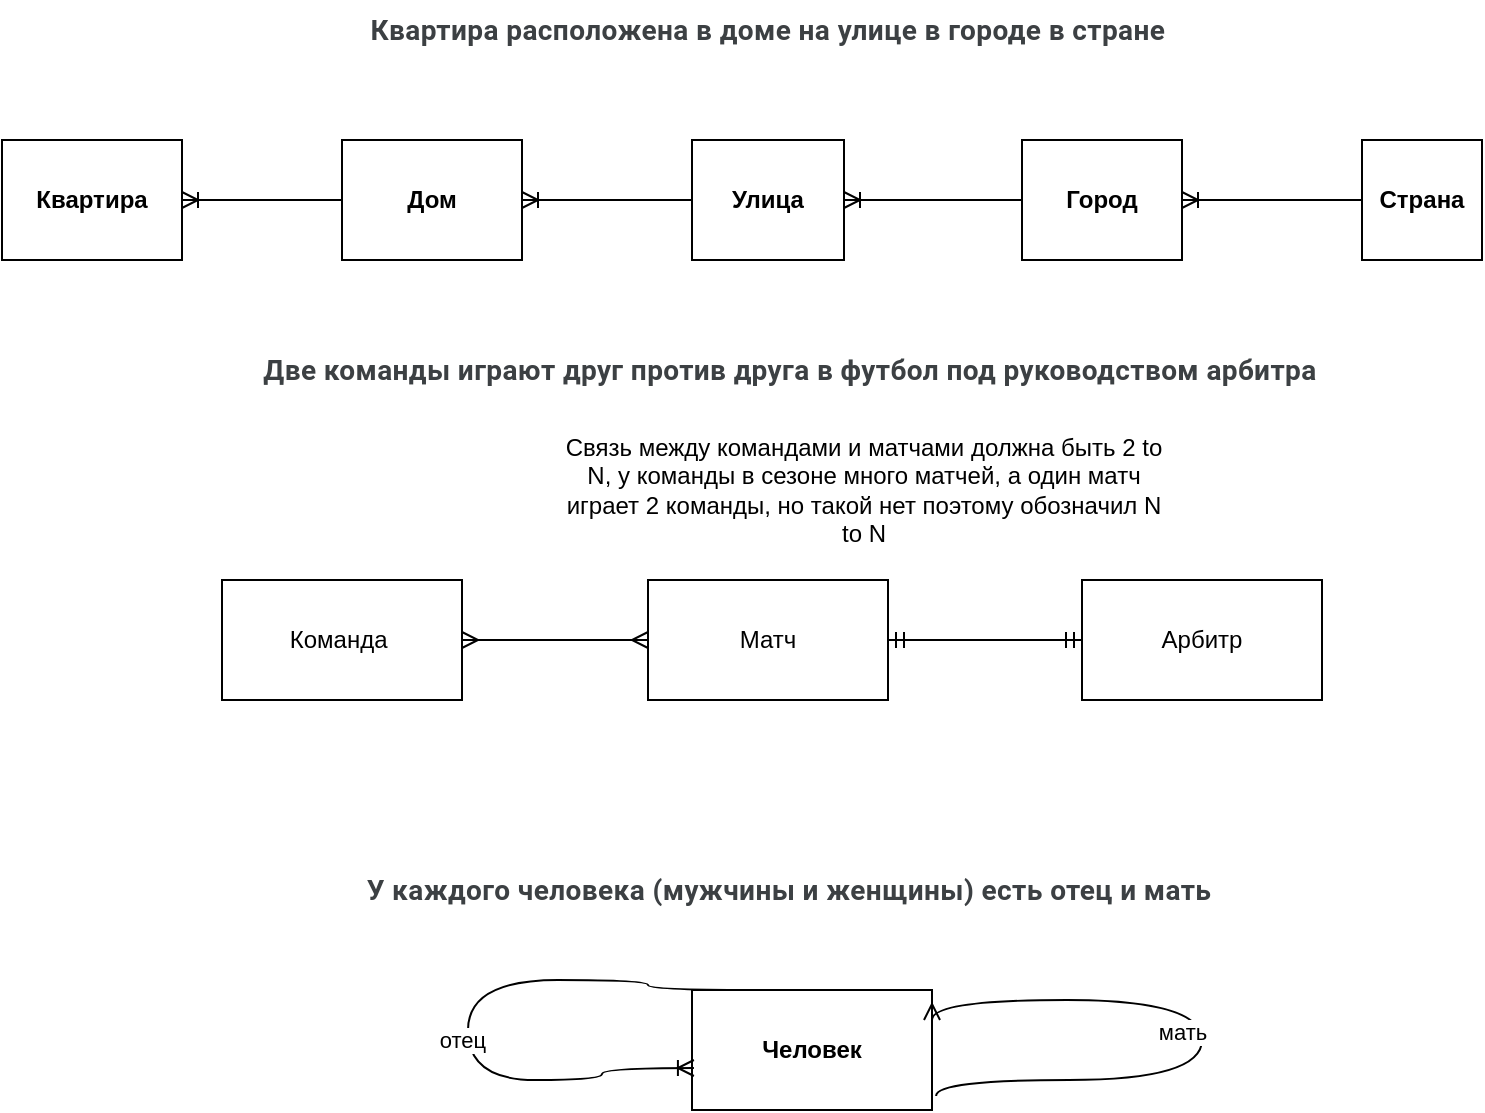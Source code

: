 <mxfile version="24.7.16">
  <diagram name="Страница — 1" id="JM5A0Bc0vKD0_xgvYVsC">
    <mxGraphModel dx="1026" dy="617" grid="1" gridSize="10" guides="1" tooltips="1" connect="1" arrows="1" fold="1" page="1" pageScale="1" pageWidth="827" pageHeight="1169" math="0" shadow="0">
      <root>
        <mxCell id="0" />
        <mxCell id="1" parent="0" />
        <mxCell id="RN_QL9NEiOvugv2sySSk-1" value="&lt;span style=&quot;color: rgb(60, 64, 67); font-family: Roboto, Arial, sans-serif; font-size: 14px; letter-spacing: 0.2px; text-align: start;&quot;&gt;Квартира расположена в доме на улице в городе в стране&lt;/span&gt;" style="text;html=1;align=center;verticalAlign=middle;whiteSpace=wrap;rounded=0;fontStyle=1" vertex="1" parent="1">
          <mxGeometry x="200" y="30" width="406" height="30" as="geometry" />
        </mxCell>
        <mxCell id="RN_QL9NEiOvugv2sySSk-2" value="Квартира" style="rounded=0;whiteSpace=wrap;html=1;fontStyle=1" vertex="1" parent="1">
          <mxGeometry x="20" y="100" width="90" height="60" as="geometry" />
        </mxCell>
        <mxCell id="RN_QL9NEiOvugv2sySSk-3" value="Дом" style="rounded=0;whiteSpace=wrap;html=1;fontStyle=1" vertex="1" parent="1">
          <mxGeometry x="190" y="100" width="90" height="60" as="geometry" />
        </mxCell>
        <mxCell id="RN_QL9NEiOvugv2sySSk-4" value="Улица" style="rounded=0;whiteSpace=wrap;html=1;fontStyle=1" vertex="1" parent="1">
          <mxGeometry x="365" y="100" width="76" height="60" as="geometry" />
        </mxCell>
        <mxCell id="RN_QL9NEiOvugv2sySSk-5" value="Город" style="rounded=0;whiteSpace=wrap;html=1;fontStyle=1" vertex="1" parent="1">
          <mxGeometry x="530" y="100" width="80" height="60" as="geometry" />
        </mxCell>
        <mxCell id="RN_QL9NEiOvugv2sySSk-6" value="Страна" style="rounded=0;whiteSpace=wrap;html=1;fontStyle=1" vertex="1" parent="1">
          <mxGeometry x="700" y="100" width="60" height="60" as="geometry" />
        </mxCell>
        <mxCell id="RN_QL9NEiOvugv2sySSk-7" value="" style="edgeStyle=entityRelationEdgeStyle;fontSize=12;html=1;endArrow=ERoneToMany;rounded=0;entryX=1;entryY=0.5;entryDx=0;entryDy=0;exitX=0;exitY=0.5;exitDx=0;exitDy=0;" edge="1" parent="1" source="RN_QL9NEiOvugv2sySSk-3" target="RN_QL9NEiOvugv2sySSk-2">
          <mxGeometry width="100" height="100" relative="1" as="geometry">
            <mxPoint x="360" y="350" as="sourcePoint" />
            <mxPoint x="460" y="250" as="targetPoint" />
          </mxGeometry>
        </mxCell>
        <mxCell id="RN_QL9NEiOvugv2sySSk-10" value="" style="edgeStyle=entityRelationEdgeStyle;fontSize=12;html=1;endArrow=ERoneToMany;rounded=0;entryX=1;entryY=0.5;entryDx=0;entryDy=0;" edge="1" parent="1" source="RN_QL9NEiOvugv2sySSk-4" target="RN_QL9NEiOvugv2sySSk-3">
          <mxGeometry width="100" height="100" relative="1" as="geometry">
            <mxPoint x="360" y="350" as="sourcePoint" />
            <mxPoint x="460" y="250" as="targetPoint" />
          </mxGeometry>
        </mxCell>
        <mxCell id="RN_QL9NEiOvugv2sySSk-12" value="" style="edgeStyle=entityRelationEdgeStyle;fontSize=12;html=1;endArrow=ERoneToMany;rounded=0;exitX=0;exitY=0.5;exitDx=0;exitDy=0;" edge="1" parent="1" source="RN_QL9NEiOvugv2sySSk-5" target="RN_QL9NEiOvugv2sySSk-4">
          <mxGeometry width="100" height="100" relative="1" as="geometry">
            <mxPoint x="360" y="350" as="sourcePoint" />
            <mxPoint x="460" y="250" as="targetPoint" />
          </mxGeometry>
        </mxCell>
        <mxCell id="RN_QL9NEiOvugv2sySSk-13" value="" style="edgeStyle=entityRelationEdgeStyle;fontSize=12;html=1;endArrow=ERoneToMany;rounded=0;" edge="1" parent="1" source="RN_QL9NEiOvugv2sySSk-6" target="RN_QL9NEiOvugv2sySSk-5">
          <mxGeometry width="100" height="100" relative="1" as="geometry">
            <mxPoint x="690" y="120" as="sourcePoint" />
            <mxPoint x="460" y="250" as="targetPoint" />
          </mxGeometry>
        </mxCell>
        <mxCell id="RN_QL9NEiOvugv2sySSk-14" value="&lt;span style=&quot;color: rgb(60, 64, 67); font-family: Roboto, Arial, sans-serif; font-size: 14px; letter-spacing: 0.2px; text-align: start;&quot;&gt;Две команды играют друг против друга в футбол под руководством арбитра&lt;/span&gt;" style="text;html=1;align=center;verticalAlign=middle;whiteSpace=wrap;rounded=0;fontStyle=1" vertex="1" parent="1">
          <mxGeometry x="134" y="200" width="560" height="30" as="geometry" />
        </mxCell>
        <mxCell id="RN_QL9NEiOvugv2sySSk-15" value="&lt;span style=&quot;color: rgb(60, 64, 67); font-family: Roboto, Arial, sans-serif; font-size: 14px; letter-spacing: 0.2px; text-align: start;&quot;&gt;У каждого человека (мужчины и женщины) есть отец и мать&lt;/span&gt;" style="text;html=1;align=center;verticalAlign=middle;whiteSpace=wrap;rounded=0;fontStyle=1" vertex="1" parent="1">
          <mxGeometry x="186" y="460" width="455" height="30" as="geometry" />
        </mxCell>
        <mxCell id="RN_QL9NEiOvugv2sySSk-16" value="Человек" style="rounded=0;whiteSpace=wrap;html=1;fontStyle=1" vertex="1" parent="1">
          <mxGeometry x="365" y="525" width="120" height="60" as="geometry" />
        </mxCell>
        <mxCell id="RN_QL9NEiOvugv2sySSk-17" value="" style="edgeStyle=orthogonalEdgeStyle;fontSize=12;html=1;endArrow=ERmany;rounded=0;curved=1;entryX=1;entryY=0.25;entryDx=0;entryDy=0;exitX=1.017;exitY=0.883;exitDx=0;exitDy=0;exitPerimeter=0;" edge="1" parent="1" source="RN_QL9NEiOvugv2sySSk-16" target="RN_QL9NEiOvugv2sySSk-16">
          <mxGeometry width="100" height="100" relative="1" as="geometry">
            <mxPoint x="200" y="540" as="sourcePoint" />
            <mxPoint x="300" y="440" as="targetPoint" />
            <Array as="points">
              <mxPoint x="487" y="570" />
              <mxPoint x="620" y="570" />
              <mxPoint x="620" y="530" />
              <mxPoint x="485" y="530" />
            </Array>
          </mxGeometry>
        </mxCell>
        <mxCell id="RN_QL9NEiOvugv2sySSk-18" value="мать" style="edgeLabel;html=1;align=center;verticalAlign=middle;resizable=0;points=[];" vertex="1" connectable="0" parent="RN_QL9NEiOvugv2sySSk-17">
          <mxGeometry x="0.016" y="-1" relative="1" as="geometry">
            <mxPoint x="-11" as="offset" />
          </mxGeometry>
        </mxCell>
        <mxCell id="RN_QL9NEiOvugv2sySSk-19" value="" style="edgeStyle=orthogonalEdgeStyle;fontSize=12;html=1;endArrow=ERoneToMany;rounded=0;curved=1;entryX=0.008;entryY=0.65;entryDx=0;entryDy=0;entryPerimeter=0;exitX=0.25;exitY=0;exitDx=0;exitDy=0;" edge="1" parent="1" source="RN_QL9NEiOvugv2sySSk-16" target="RN_QL9NEiOvugv2sySSk-16">
          <mxGeometry width="100" height="100" relative="1" as="geometry">
            <mxPoint x="343" y="535" as="sourcePoint" />
            <mxPoint x="325.96" y="574" as="targetPoint" />
            <Array as="points">
              <mxPoint x="343" y="525" />
              <mxPoint x="343" y="520" />
              <mxPoint x="253" y="520" />
              <mxPoint x="253" y="570" />
              <mxPoint x="320" y="570" />
              <mxPoint x="320" y="564" />
            </Array>
          </mxGeometry>
        </mxCell>
        <mxCell id="RN_QL9NEiOvugv2sySSk-20" value="отец" style="edgeLabel;html=1;align=center;verticalAlign=middle;resizable=0;points=[];" vertex="1" connectable="0" parent="RN_QL9NEiOvugv2sySSk-19">
          <mxGeometry x="-0.365" y="-1" relative="1" as="geometry">
            <mxPoint x="-50" y="31" as="offset" />
          </mxGeometry>
        </mxCell>
        <mxCell id="RN_QL9NEiOvugv2sySSk-21" value="Матч" style="rounded=0;whiteSpace=wrap;html=1;" vertex="1" parent="1">
          <mxGeometry x="343" y="320" width="120" height="60" as="geometry" />
        </mxCell>
        <mxCell id="RN_QL9NEiOvugv2sySSk-22" value="Команда&amp;nbsp;" style="rounded=0;whiteSpace=wrap;html=1;" vertex="1" parent="1">
          <mxGeometry x="130" y="320" width="120" height="60" as="geometry" />
        </mxCell>
        <mxCell id="RN_QL9NEiOvugv2sySSk-24" value="Арбитр" style="rounded=0;whiteSpace=wrap;html=1;" vertex="1" parent="1">
          <mxGeometry x="560" y="320" width="120" height="60" as="geometry" />
        </mxCell>
        <mxCell id="RN_QL9NEiOvugv2sySSk-26" value="" style="edgeStyle=entityRelationEdgeStyle;fontSize=12;html=1;endArrow=ERmandOne;startArrow=ERmandOne;rounded=0;" edge="1" parent="1" source="RN_QL9NEiOvugv2sySSk-21" target="RN_QL9NEiOvugv2sySSk-24">
          <mxGeometry width="100" height="100" relative="1" as="geometry">
            <mxPoint x="360" y="350" as="sourcePoint" />
            <mxPoint x="460" y="250" as="targetPoint" />
          </mxGeometry>
        </mxCell>
        <mxCell id="RN_QL9NEiOvugv2sySSk-27" value="" style="edgeStyle=entityRelationEdgeStyle;fontSize=12;html=1;endArrow=ERmany;startArrow=ERmany;rounded=0;entryX=0;entryY=0.5;entryDx=0;entryDy=0;" edge="1" parent="1" source="RN_QL9NEiOvugv2sySSk-22" target="RN_QL9NEiOvugv2sySSk-21">
          <mxGeometry width="100" height="100" relative="1" as="geometry">
            <mxPoint x="320" y="350" as="sourcePoint" />
            <mxPoint x="420" y="250" as="targetPoint" />
          </mxGeometry>
        </mxCell>
        <mxCell id="RN_QL9NEiOvugv2sySSk-29" value="Связь между командами и матчами должна быть 2 to N, у команды в сезоне много матчей, а один матч играет 2 команды, но такой нет поэтому обозначил N to N" style="text;html=1;align=center;verticalAlign=middle;whiteSpace=wrap;rounded=0;" vertex="1" parent="1">
          <mxGeometry x="296" y="260" width="310" height="30" as="geometry" />
        </mxCell>
      </root>
    </mxGraphModel>
  </diagram>
</mxfile>
